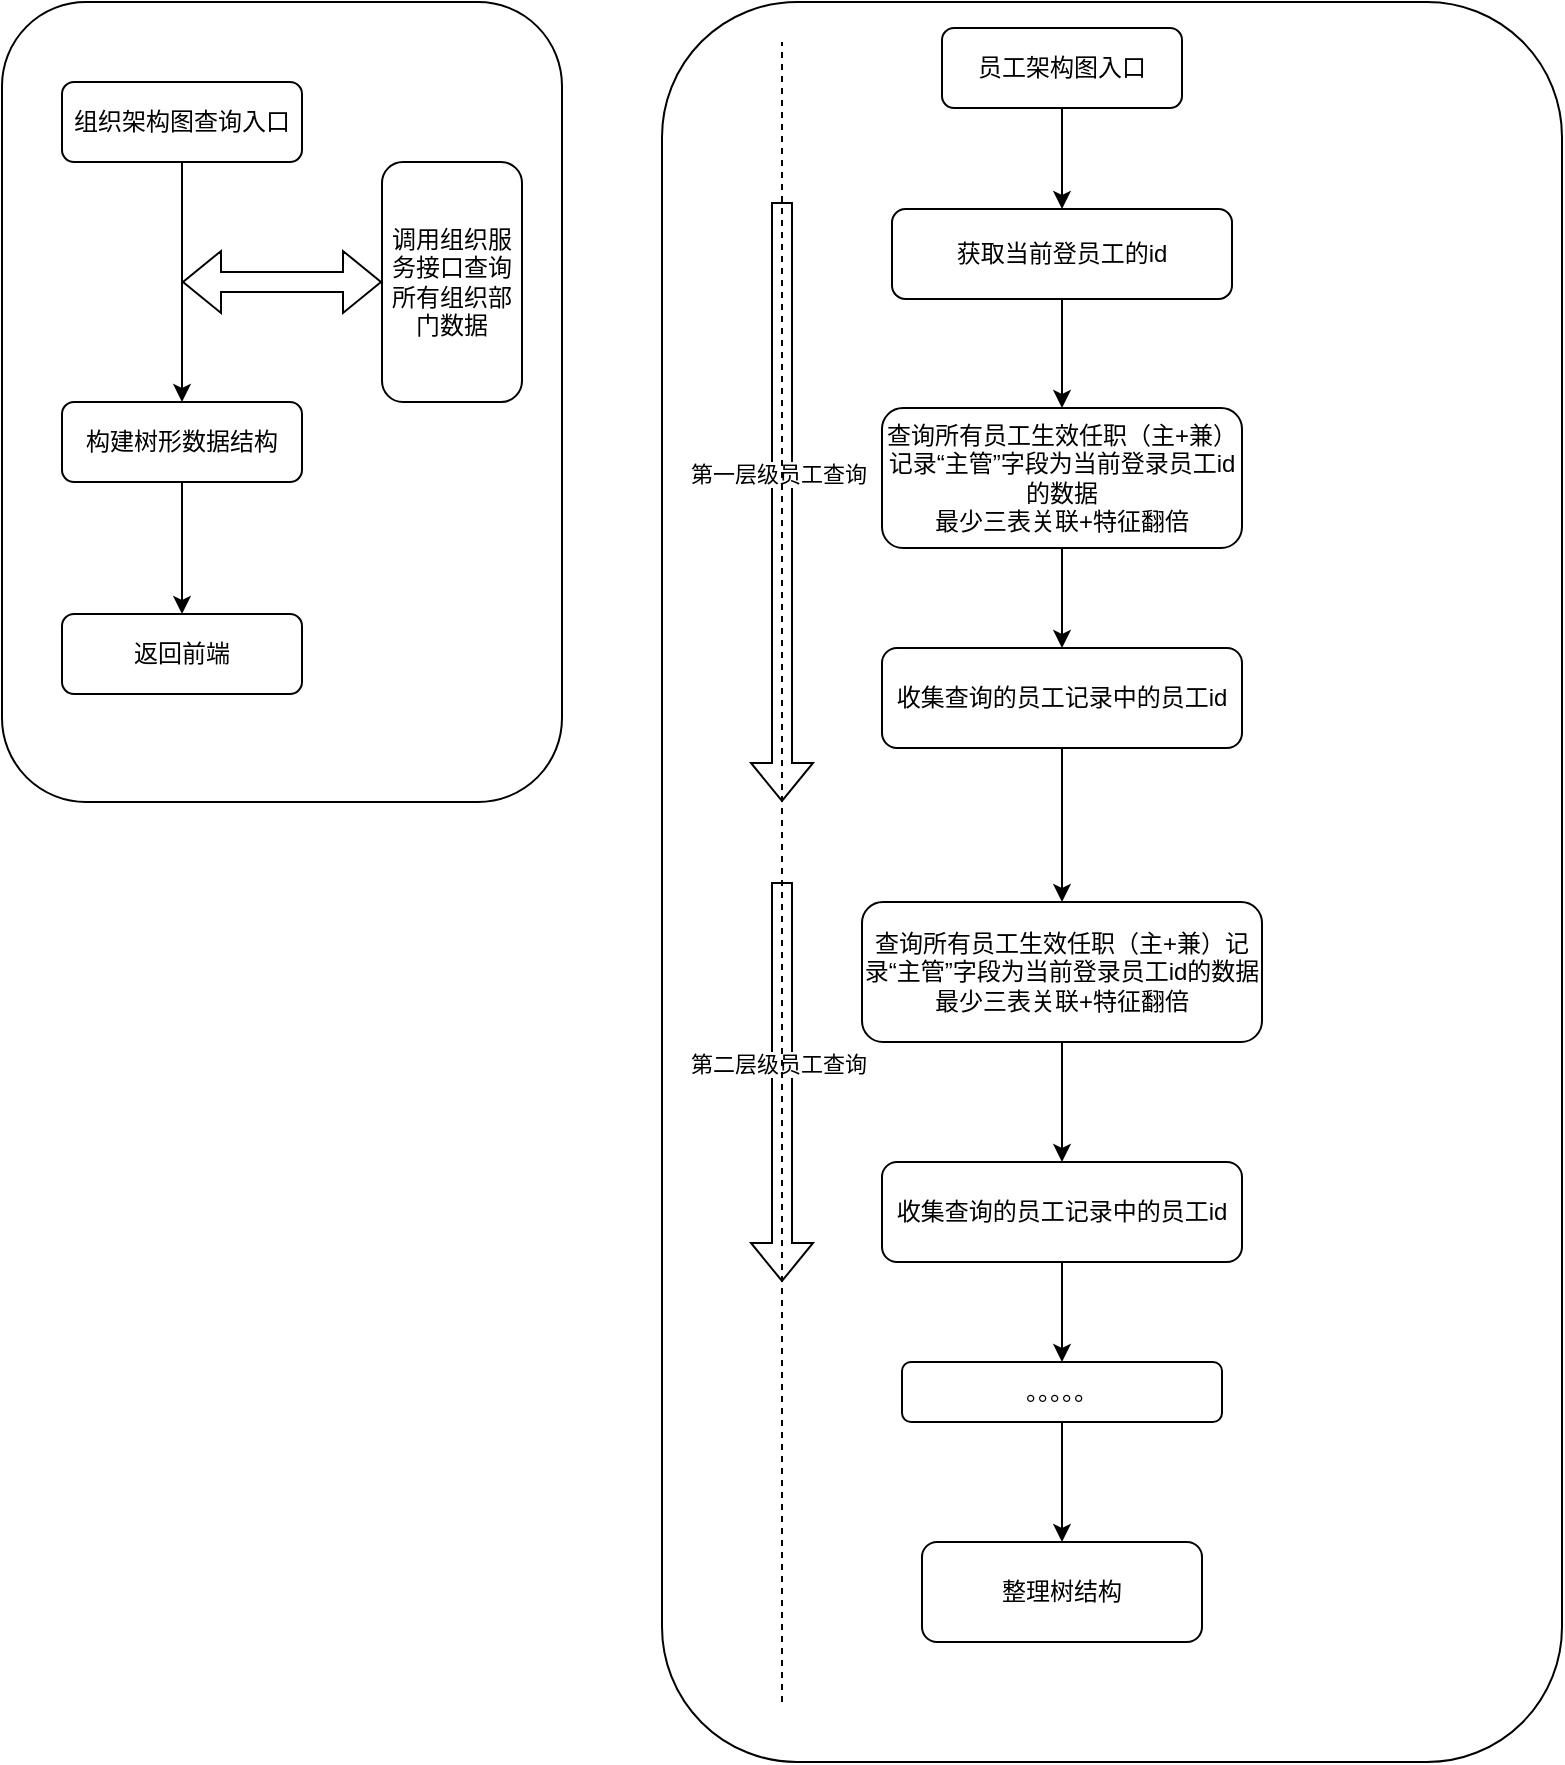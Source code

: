 <mxfile version="23.1.0" type="github">
  <diagram id="C5RBs43oDa-KdzZeNtuy" name="Page-1">
    <mxGraphModel dx="1434" dy="749" grid="1" gridSize="10" guides="1" tooltips="1" connect="1" arrows="1" fold="1" page="1" pageScale="1" pageWidth="827" pageHeight="1169" math="0" shadow="0">
      <root>
        <mxCell id="WIyWlLk6GJQsqaUBKTNV-0" />
        <mxCell id="WIyWlLk6GJQsqaUBKTNV-1" parent="WIyWlLk6GJQsqaUBKTNV-0" />
        <mxCell id="TYMmkkVEwMMcGR_JoT5w-33" value="" style="rounded=1;whiteSpace=wrap;html=1;" parent="WIyWlLk6GJQsqaUBKTNV-1" vertex="1">
          <mxGeometry x="340" y="80" width="450" height="880" as="geometry" />
        </mxCell>
        <mxCell id="TYMmkkVEwMMcGR_JoT5w-32" value="" style="rounded=1;whiteSpace=wrap;html=1;" parent="WIyWlLk6GJQsqaUBKTNV-1" vertex="1">
          <mxGeometry x="10" y="80" width="280" height="400" as="geometry" />
        </mxCell>
        <mxCell id="TYMmkkVEwMMcGR_JoT5w-4" value="" style="edgeStyle=orthogonalEdgeStyle;rounded=0;orthogonalLoop=1;jettySize=auto;html=1;entryX=0.5;entryY=0;entryDx=0;entryDy=0;" parent="WIyWlLk6GJQsqaUBKTNV-1" source="TYMmkkVEwMMcGR_JoT5w-0" target="TYMmkkVEwMMcGR_JoT5w-2" edge="1">
          <mxGeometry relative="1" as="geometry">
            <mxPoint x="100" y="230" as="targetPoint" />
          </mxGeometry>
        </mxCell>
        <mxCell id="TYMmkkVEwMMcGR_JoT5w-0" value="组织架构图查询入口" style="rounded=1;whiteSpace=wrap;html=1;" parent="WIyWlLk6GJQsqaUBKTNV-1" vertex="1">
          <mxGeometry x="40" y="120" width="120" height="40" as="geometry" />
        </mxCell>
        <mxCell id="TYMmkkVEwMMcGR_JoT5w-1" value="调用组织服务接口查询所有组织部门数据" style="rounded=1;whiteSpace=wrap;html=1;direction=south;flipV=1;flipH=0;horizontal=1;" parent="WIyWlLk6GJQsqaUBKTNV-1" vertex="1">
          <mxGeometry x="200" y="160" width="70" height="120" as="geometry" />
        </mxCell>
        <mxCell id="TYMmkkVEwMMcGR_JoT5w-6" value="" style="edgeStyle=orthogonalEdgeStyle;rounded=0;orthogonalLoop=1;jettySize=auto;html=1;" parent="WIyWlLk6GJQsqaUBKTNV-1" source="TYMmkkVEwMMcGR_JoT5w-2" target="TYMmkkVEwMMcGR_JoT5w-5" edge="1">
          <mxGeometry relative="1" as="geometry" />
        </mxCell>
        <mxCell id="TYMmkkVEwMMcGR_JoT5w-2" value="构建树形数据结构" style="rounded=1;whiteSpace=wrap;html=1;" parent="WIyWlLk6GJQsqaUBKTNV-1" vertex="1">
          <mxGeometry x="40" y="280" width="120" height="40" as="geometry" />
        </mxCell>
        <mxCell id="TYMmkkVEwMMcGR_JoT5w-5" value="返回前端" style="rounded=1;whiteSpace=wrap;html=1;" parent="WIyWlLk6GJQsqaUBKTNV-1" vertex="1">
          <mxGeometry x="40" y="386" width="120" height="40" as="geometry" />
        </mxCell>
        <mxCell id="TYMmkkVEwMMcGR_JoT5w-7" value="" style="shape=flexArrow;endArrow=classic;startArrow=classic;html=1;rounded=0;" parent="WIyWlLk6GJQsqaUBKTNV-1" target="TYMmkkVEwMMcGR_JoT5w-1" edge="1">
          <mxGeometry width="100" height="100" relative="1" as="geometry">
            <mxPoint x="100" y="220" as="sourcePoint" />
            <mxPoint x="400" y="340" as="targetPoint" />
          </mxGeometry>
        </mxCell>
        <mxCell id="31YjGGnE2bTTBVAQpwos-2" value="" style="edgeStyle=orthogonalEdgeStyle;rounded=0;orthogonalLoop=1;jettySize=auto;html=1;" edge="1" parent="WIyWlLk6GJQsqaUBKTNV-1" source="TYMmkkVEwMMcGR_JoT5w-10" target="31YjGGnE2bTTBVAQpwos-1">
          <mxGeometry relative="1" as="geometry" />
        </mxCell>
        <mxCell id="TYMmkkVEwMMcGR_JoT5w-10" value="员工架构图入口" style="rounded=1;whiteSpace=wrap;html=1;" parent="WIyWlLk6GJQsqaUBKTNV-1" vertex="1">
          <mxGeometry x="480" y="93" width="120" height="40" as="geometry" />
        </mxCell>
        <mxCell id="TYMmkkVEwMMcGR_JoT5w-14" value="" style="edgeStyle=orthogonalEdgeStyle;rounded=0;orthogonalLoop=1;jettySize=auto;html=1;" parent="WIyWlLk6GJQsqaUBKTNV-1" source="TYMmkkVEwMMcGR_JoT5w-11" target="TYMmkkVEwMMcGR_JoT5w-13" edge="1">
          <mxGeometry relative="1" as="geometry" />
        </mxCell>
        <mxCell id="TYMmkkVEwMMcGR_JoT5w-11" value="查询所有员工生效任职（主+兼）记录“主管”字段为当前登录员工id的数据&lt;br&gt;最少三表关联+特征翻倍" style="whiteSpace=wrap;html=1;rounded=1;" parent="WIyWlLk6GJQsqaUBKTNV-1" vertex="1">
          <mxGeometry x="450" y="283" width="180" height="70" as="geometry" />
        </mxCell>
        <mxCell id="TYMmkkVEwMMcGR_JoT5w-18" value="" style="edgeStyle=orthogonalEdgeStyle;rounded=0;orthogonalLoop=1;jettySize=auto;html=1;" parent="WIyWlLk6GJQsqaUBKTNV-1" source="TYMmkkVEwMMcGR_JoT5w-13" target="TYMmkkVEwMMcGR_JoT5w-17" edge="1">
          <mxGeometry relative="1" as="geometry" />
        </mxCell>
        <mxCell id="TYMmkkVEwMMcGR_JoT5w-13" value="收集查询的员工记录中的员工id" style="whiteSpace=wrap;html=1;rounded=1;" parent="WIyWlLk6GJQsqaUBKTNV-1" vertex="1">
          <mxGeometry x="450" y="403" width="180" height="50" as="geometry" />
        </mxCell>
        <mxCell id="31YjGGnE2bTTBVAQpwos-6" value="" style="edgeStyle=orthogonalEdgeStyle;rounded=0;orthogonalLoop=1;jettySize=auto;html=1;" edge="1" parent="WIyWlLk6GJQsqaUBKTNV-1" source="TYMmkkVEwMMcGR_JoT5w-17" target="31YjGGnE2bTTBVAQpwos-4">
          <mxGeometry relative="1" as="geometry" />
        </mxCell>
        <mxCell id="TYMmkkVEwMMcGR_JoT5w-17" value="查询所有员工生效任职（主+兼）记录“主管”字段为当前登录员工id的数据&lt;br style=&quot;border-color: var(--border-color);&quot;&gt;最少三表关联+特征翻倍" style="whiteSpace=wrap;html=1;rounded=1;" parent="WIyWlLk6GJQsqaUBKTNV-1" vertex="1">
          <mxGeometry x="440" y="530" width="200" height="70" as="geometry" />
        </mxCell>
        <mxCell id="TYMmkkVEwMMcGR_JoT5w-19" value="" style="shape=flexArrow;endArrow=classic;html=1;rounded=0;" parent="WIyWlLk6GJQsqaUBKTNV-1" edge="1">
          <mxGeometry width="50" height="50" relative="1" as="geometry">
            <mxPoint x="400" y="180" as="sourcePoint" />
            <mxPoint x="400" y="480" as="targetPoint" />
          </mxGeometry>
        </mxCell>
        <mxCell id="TYMmkkVEwMMcGR_JoT5w-21" value="第一层级员工查询" style="edgeLabel;html=1;align=center;verticalAlign=middle;resizable=0;points=[];" parent="TYMmkkVEwMMcGR_JoT5w-19" vertex="1" connectable="0">
          <mxGeometry x="-0.094" y="-2" relative="1" as="geometry">
            <mxPoint as="offset" />
          </mxGeometry>
        </mxCell>
        <mxCell id="TYMmkkVEwMMcGR_JoT5w-22" value="" style="shape=flexArrow;endArrow=classic;html=1;rounded=0;" parent="WIyWlLk6GJQsqaUBKTNV-1" edge="1">
          <mxGeometry width="50" height="50" relative="1" as="geometry">
            <mxPoint x="400" y="520" as="sourcePoint" />
            <mxPoint x="400" y="720" as="targetPoint" />
          </mxGeometry>
        </mxCell>
        <mxCell id="TYMmkkVEwMMcGR_JoT5w-23" value="第二层级员工查询" style="edgeLabel;html=1;align=center;verticalAlign=middle;resizable=0;points=[];" parent="TYMmkkVEwMMcGR_JoT5w-22" vertex="1" connectable="0">
          <mxGeometry x="-0.094" y="-2" relative="1" as="geometry">
            <mxPoint as="offset" />
          </mxGeometry>
        </mxCell>
        <mxCell id="TYMmkkVEwMMcGR_JoT5w-34" value="" style="endArrow=none;dashed=1;html=1;rounded=0;" parent="WIyWlLk6GJQsqaUBKTNV-1" edge="1">
          <mxGeometry width="50" height="50" relative="1" as="geometry">
            <mxPoint x="400" y="930" as="sourcePoint" />
            <mxPoint x="400" y="100" as="targetPoint" />
          </mxGeometry>
        </mxCell>
        <mxCell id="31YjGGnE2bTTBVAQpwos-11" value="" style="edgeStyle=orthogonalEdgeStyle;rounded=0;orthogonalLoop=1;jettySize=auto;html=1;" edge="1" parent="WIyWlLk6GJQsqaUBKTNV-1" source="TYMmkkVEwMMcGR_JoT5w-37" target="31YjGGnE2bTTBVAQpwos-8">
          <mxGeometry relative="1" as="geometry" />
        </mxCell>
        <mxCell id="TYMmkkVEwMMcGR_JoT5w-37" value="。。。。。" style="whiteSpace=wrap;html=1;rounded=1;" parent="WIyWlLk6GJQsqaUBKTNV-1" vertex="1">
          <mxGeometry x="460" y="760" width="160" height="30" as="geometry" />
        </mxCell>
        <mxCell id="31YjGGnE2bTTBVAQpwos-3" value="" style="edgeStyle=orthogonalEdgeStyle;rounded=0;orthogonalLoop=1;jettySize=auto;html=1;" edge="1" parent="WIyWlLk6GJQsqaUBKTNV-1" source="31YjGGnE2bTTBVAQpwos-1" target="TYMmkkVEwMMcGR_JoT5w-11">
          <mxGeometry relative="1" as="geometry" />
        </mxCell>
        <mxCell id="31YjGGnE2bTTBVAQpwos-1" value="获取当前登员工的id" style="whiteSpace=wrap;html=1;rounded=1;" vertex="1" parent="WIyWlLk6GJQsqaUBKTNV-1">
          <mxGeometry x="455" y="183.5" width="170" height="45" as="geometry" />
        </mxCell>
        <mxCell id="31YjGGnE2bTTBVAQpwos-10" value="" style="edgeStyle=orthogonalEdgeStyle;rounded=0;orthogonalLoop=1;jettySize=auto;html=1;" edge="1" parent="WIyWlLk6GJQsqaUBKTNV-1" source="31YjGGnE2bTTBVAQpwos-4" target="TYMmkkVEwMMcGR_JoT5w-37">
          <mxGeometry relative="1" as="geometry" />
        </mxCell>
        <mxCell id="31YjGGnE2bTTBVAQpwos-4" value="收集查询的员工记录中的员工id" style="whiteSpace=wrap;html=1;rounded=1;" vertex="1" parent="WIyWlLk6GJQsqaUBKTNV-1">
          <mxGeometry x="450" y="660" width="180" height="50" as="geometry" />
        </mxCell>
        <mxCell id="31YjGGnE2bTTBVAQpwos-8" value="整理树结构" style="whiteSpace=wrap;html=1;rounded=1;" vertex="1" parent="WIyWlLk6GJQsqaUBKTNV-1">
          <mxGeometry x="470" y="850" width="140" height="50" as="geometry" />
        </mxCell>
      </root>
    </mxGraphModel>
  </diagram>
</mxfile>
